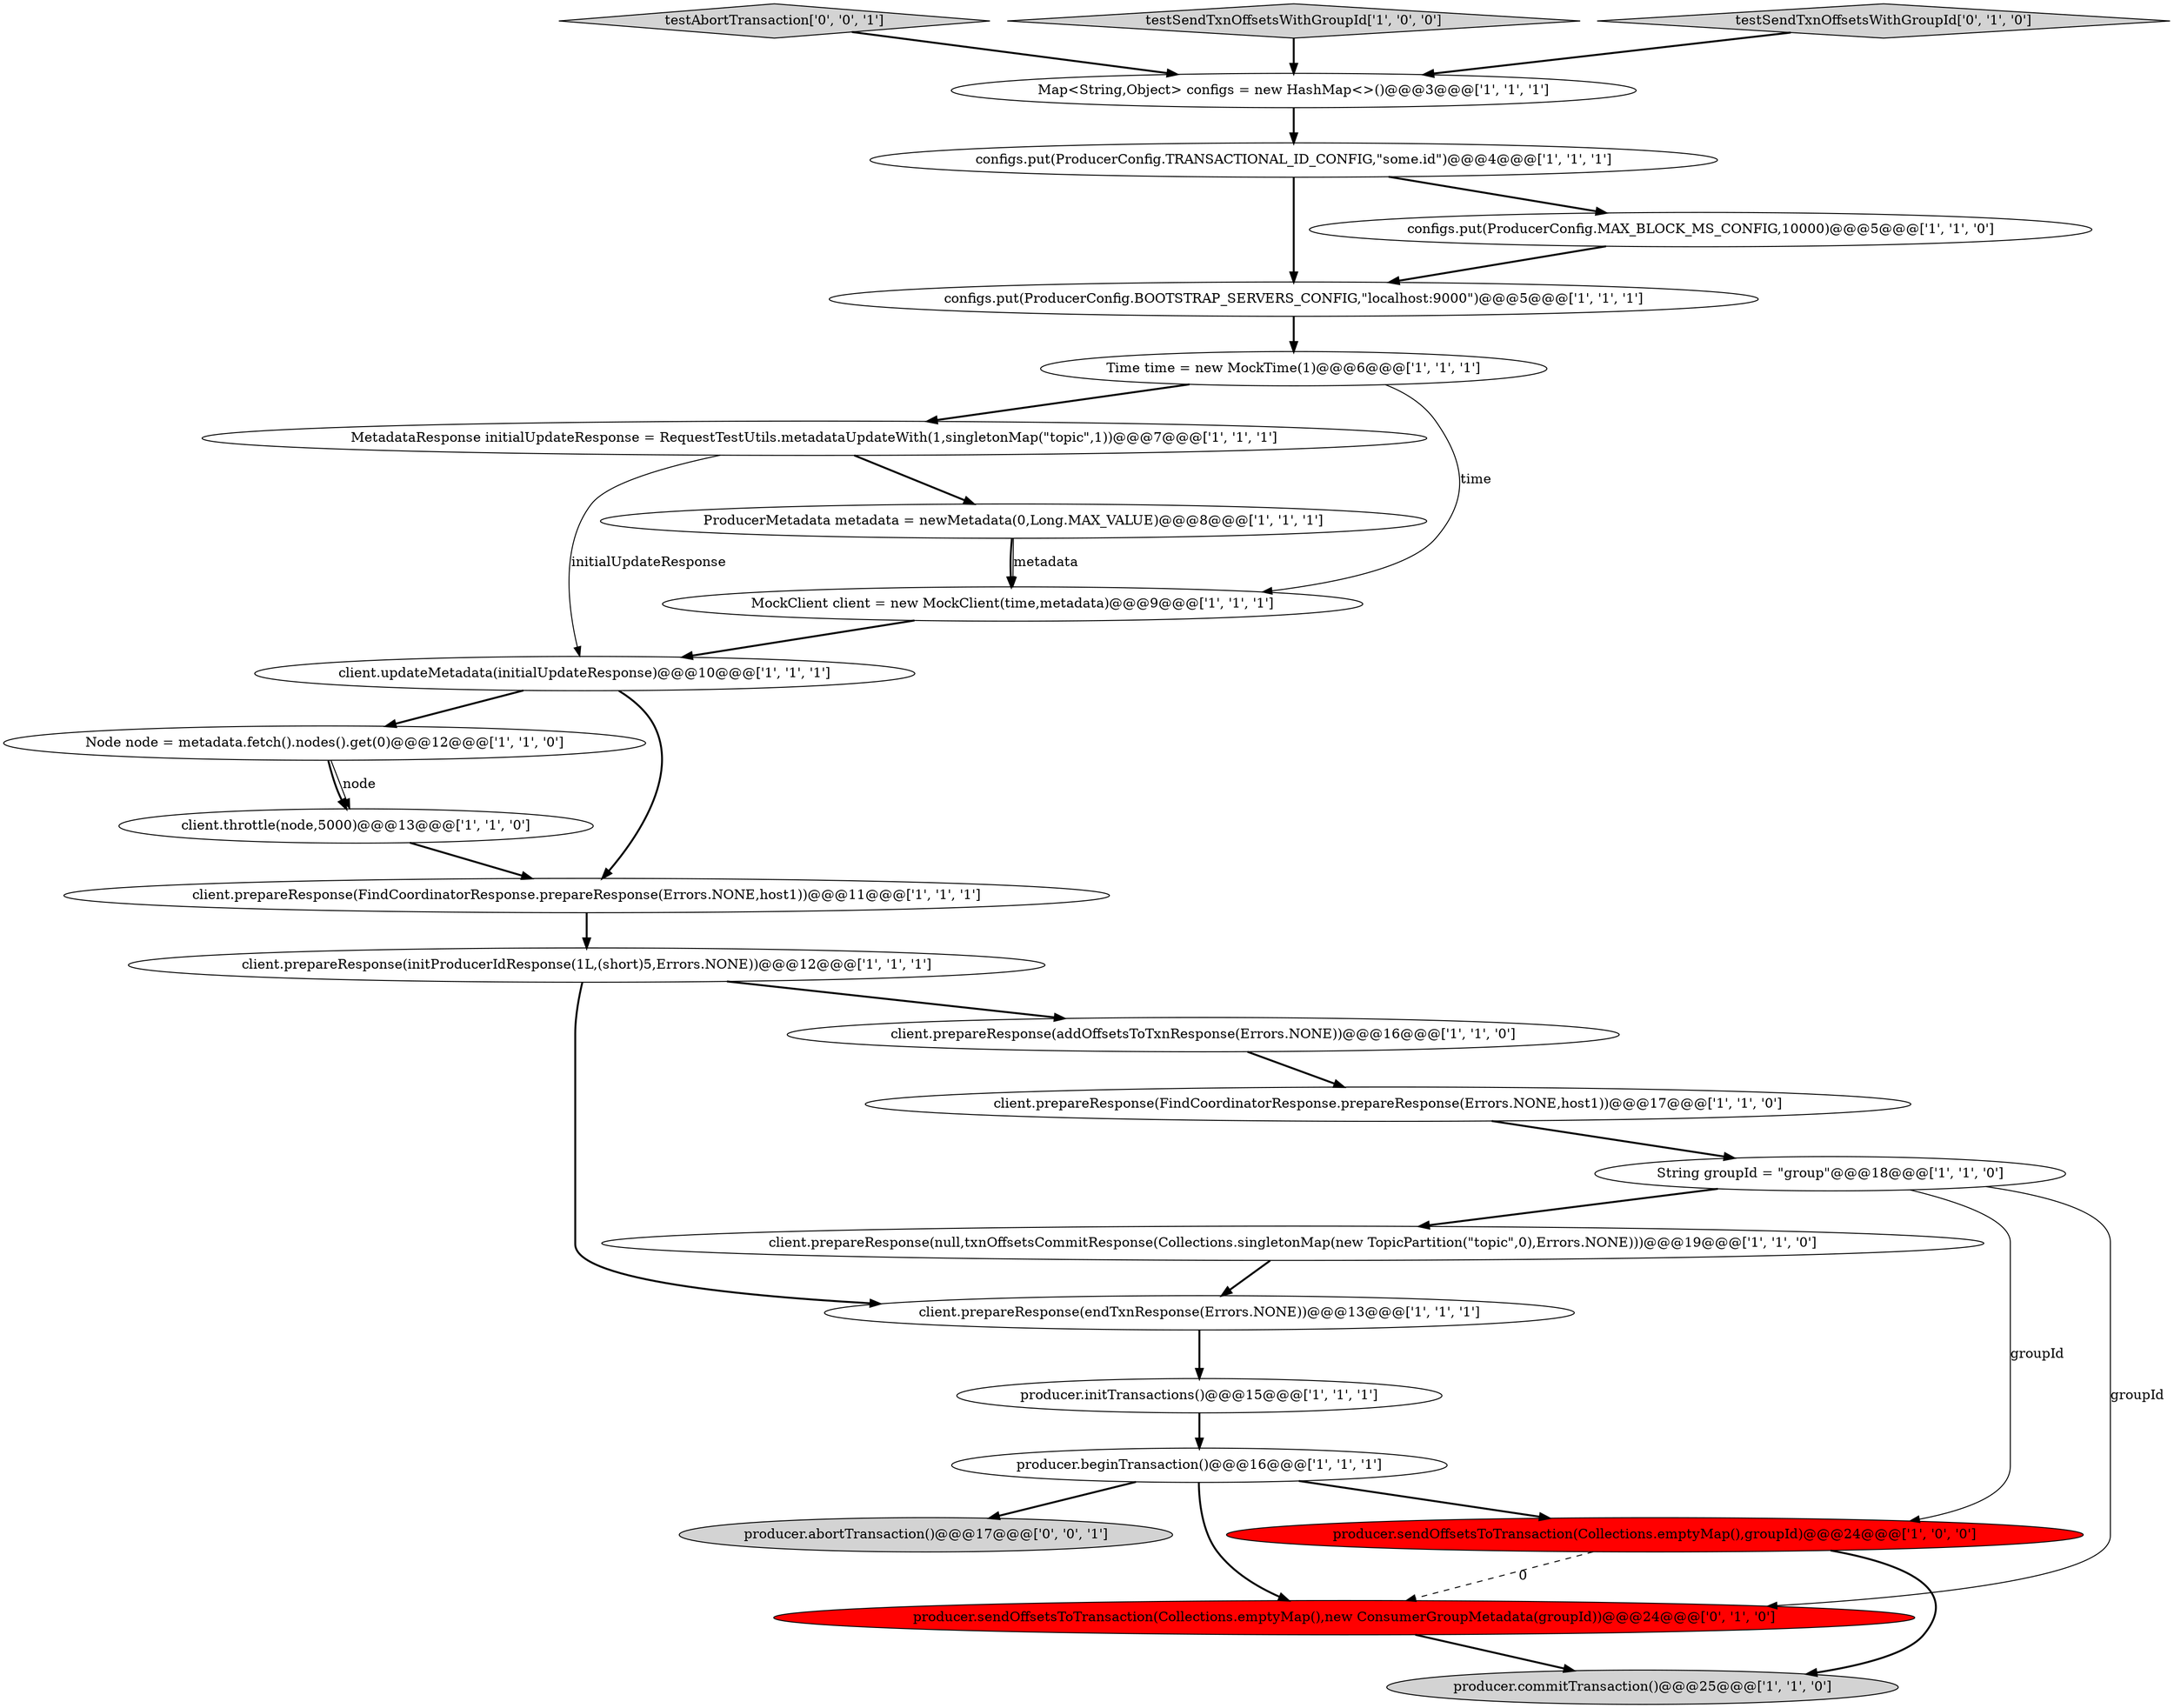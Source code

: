 digraph {
19 [style = filled, label = "Map<String,Object> configs = new HashMap<>()@@@3@@@['1', '1', '1']", fillcolor = white, shape = ellipse image = "AAA0AAABBB1BBB"];
2 [style = filled, label = "client.prepareResponse(initProducerIdResponse(1L,(short)5,Errors.NONE))@@@12@@@['1', '1', '1']", fillcolor = white, shape = ellipse image = "AAA0AAABBB1BBB"];
3 [style = filled, label = "producer.sendOffsetsToTransaction(Collections.emptyMap(),groupId)@@@24@@@['1', '0', '0']", fillcolor = red, shape = ellipse image = "AAA1AAABBB1BBB"];
5 [style = filled, label = "producer.initTransactions()@@@15@@@['1', '1', '1']", fillcolor = white, shape = ellipse image = "AAA0AAABBB1BBB"];
18 [style = filled, label = "configs.put(ProducerConfig.TRANSACTIONAL_ID_CONFIG,\"some.id\")@@@4@@@['1', '1', '1']", fillcolor = white, shape = ellipse image = "AAA0AAABBB1BBB"];
20 [style = filled, label = "ProducerMetadata metadata = newMetadata(0,Long.MAX_VALUE)@@@8@@@['1', '1', '1']", fillcolor = white, shape = ellipse image = "AAA0AAABBB1BBB"];
25 [style = filled, label = "testAbortTransaction['0', '0', '1']", fillcolor = lightgray, shape = diamond image = "AAA0AAABBB3BBB"];
14 [style = filled, label = "client.prepareResponse(FindCoordinatorResponse.prepareResponse(Errors.NONE,host1))@@@17@@@['1', '1', '0']", fillcolor = white, shape = ellipse image = "AAA0AAABBB1BBB"];
9 [style = filled, label = "client.prepareResponse(endTxnResponse(Errors.NONE))@@@13@@@['1', '1', '1']", fillcolor = white, shape = ellipse image = "AAA0AAABBB1BBB"];
10 [style = filled, label = "String groupId = \"group\"@@@18@@@['1', '1', '0']", fillcolor = white, shape = ellipse image = "AAA0AAABBB1BBB"];
17 [style = filled, label = "MockClient client = new MockClient(time,metadata)@@@9@@@['1', '1', '1']", fillcolor = white, shape = ellipse image = "AAA0AAABBB1BBB"];
0 [style = filled, label = "Time time = new MockTime(1)@@@6@@@['1', '1', '1']", fillcolor = white, shape = ellipse image = "AAA0AAABBB1BBB"];
21 [style = filled, label = "Node node = metadata.fetch().nodes().get(0)@@@12@@@['1', '1', '0']", fillcolor = white, shape = ellipse image = "AAA0AAABBB1BBB"];
23 [style = filled, label = "producer.sendOffsetsToTransaction(Collections.emptyMap(),new ConsumerGroupMetadata(groupId))@@@24@@@['0', '1', '0']", fillcolor = red, shape = ellipse image = "AAA1AAABBB2BBB"];
26 [style = filled, label = "producer.abortTransaction()@@@17@@@['0', '0', '1']", fillcolor = lightgray, shape = ellipse image = "AAA0AAABBB3BBB"];
16 [style = filled, label = "testSendTxnOffsetsWithGroupId['1', '0', '0']", fillcolor = lightgray, shape = diamond image = "AAA0AAABBB1BBB"];
1 [style = filled, label = "MetadataResponse initialUpdateResponse = RequestTestUtils.metadataUpdateWith(1,singletonMap(\"topic\",1))@@@7@@@['1', '1', '1']", fillcolor = white, shape = ellipse image = "AAA0AAABBB1BBB"];
12 [style = filled, label = "client.prepareResponse(addOffsetsToTxnResponse(Errors.NONE))@@@16@@@['1', '1', '0']", fillcolor = white, shape = ellipse image = "AAA0AAABBB1BBB"];
15 [style = filled, label = "configs.put(ProducerConfig.BOOTSTRAP_SERVERS_CONFIG,\"localhost:9000\")@@@5@@@['1', '1', '1']", fillcolor = white, shape = ellipse image = "AAA0AAABBB1BBB"];
24 [style = filled, label = "testSendTxnOffsetsWithGroupId['0', '1', '0']", fillcolor = lightgray, shape = diamond image = "AAA0AAABBB2BBB"];
13 [style = filled, label = "client.prepareResponse(null,txnOffsetsCommitResponse(Collections.singletonMap(new TopicPartition(\"topic\",0),Errors.NONE)))@@@19@@@['1', '1', '0']", fillcolor = white, shape = ellipse image = "AAA0AAABBB1BBB"];
22 [style = filled, label = "client.throttle(node,5000)@@@13@@@['1', '1', '0']", fillcolor = white, shape = ellipse image = "AAA0AAABBB1BBB"];
7 [style = filled, label = "client.updateMetadata(initialUpdateResponse)@@@10@@@['1', '1', '1']", fillcolor = white, shape = ellipse image = "AAA0AAABBB1BBB"];
6 [style = filled, label = "configs.put(ProducerConfig.MAX_BLOCK_MS_CONFIG,10000)@@@5@@@['1', '1', '0']", fillcolor = white, shape = ellipse image = "AAA0AAABBB1BBB"];
11 [style = filled, label = "producer.commitTransaction()@@@25@@@['1', '1', '0']", fillcolor = lightgray, shape = ellipse image = "AAA0AAABBB1BBB"];
8 [style = filled, label = "producer.beginTransaction()@@@16@@@['1', '1', '1']", fillcolor = white, shape = ellipse image = "AAA0AAABBB1BBB"];
4 [style = filled, label = "client.prepareResponse(FindCoordinatorResponse.prepareResponse(Errors.NONE,host1))@@@11@@@['1', '1', '1']", fillcolor = white, shape = ellipse image = "AAA0AAABBB1BBB"];
5->8 [style = bold, label=""];
19->18 [style = bold, label=""];
20->17 [style = bold, label=""];
24->19 [style = bold, label=""];
8->23 [style = bold, label=""];
8->3 [style = bold, label=""];
18->15 [style = bold, label=""];
3->11 [style = bold, label=""];
0->17 [style = solid, label="time"];
1->20 [style = bold, label=""];
14->10 [style = bold, label=""];
1->7 [style = solid, label="initialUpdateResponse"];
4->2 [style = bold, label=""];
7->4 [style = bold, label=""];
2->9 [style = bold, label=""];
16->19 [style = bold, label=""];
6->15 [style = bold, label=""];
2->12 [style = bold, label=""];
22->4 [style = bold, label=""];
17->7 [style = bold, label=""];
3->23 [style = dashed, label="0"];
10->3 [style = solid, label="groupId"];
10->13 [style = bold, label=""];
10->23 [style = solid, label="groupId"];
18->6 [style = bold, label=""];
21->22 [style = bold, label=""];
0->1 [style = bold, label=""];
15->0 [style = bold, label=""];
12->14 [style = bold, label=""];
25->19 [style = bold, label=""];
9->5 [style = bold, label=""];
7->21 [style = bold, label=""];
21->22 [style = solid, label="node"];
13->9 [style = bold, label=""];
23->11 [style = bold, label=""];
20->17 [style = solid, label="metadata"];
8->26 [style = bold, label=""];
}
